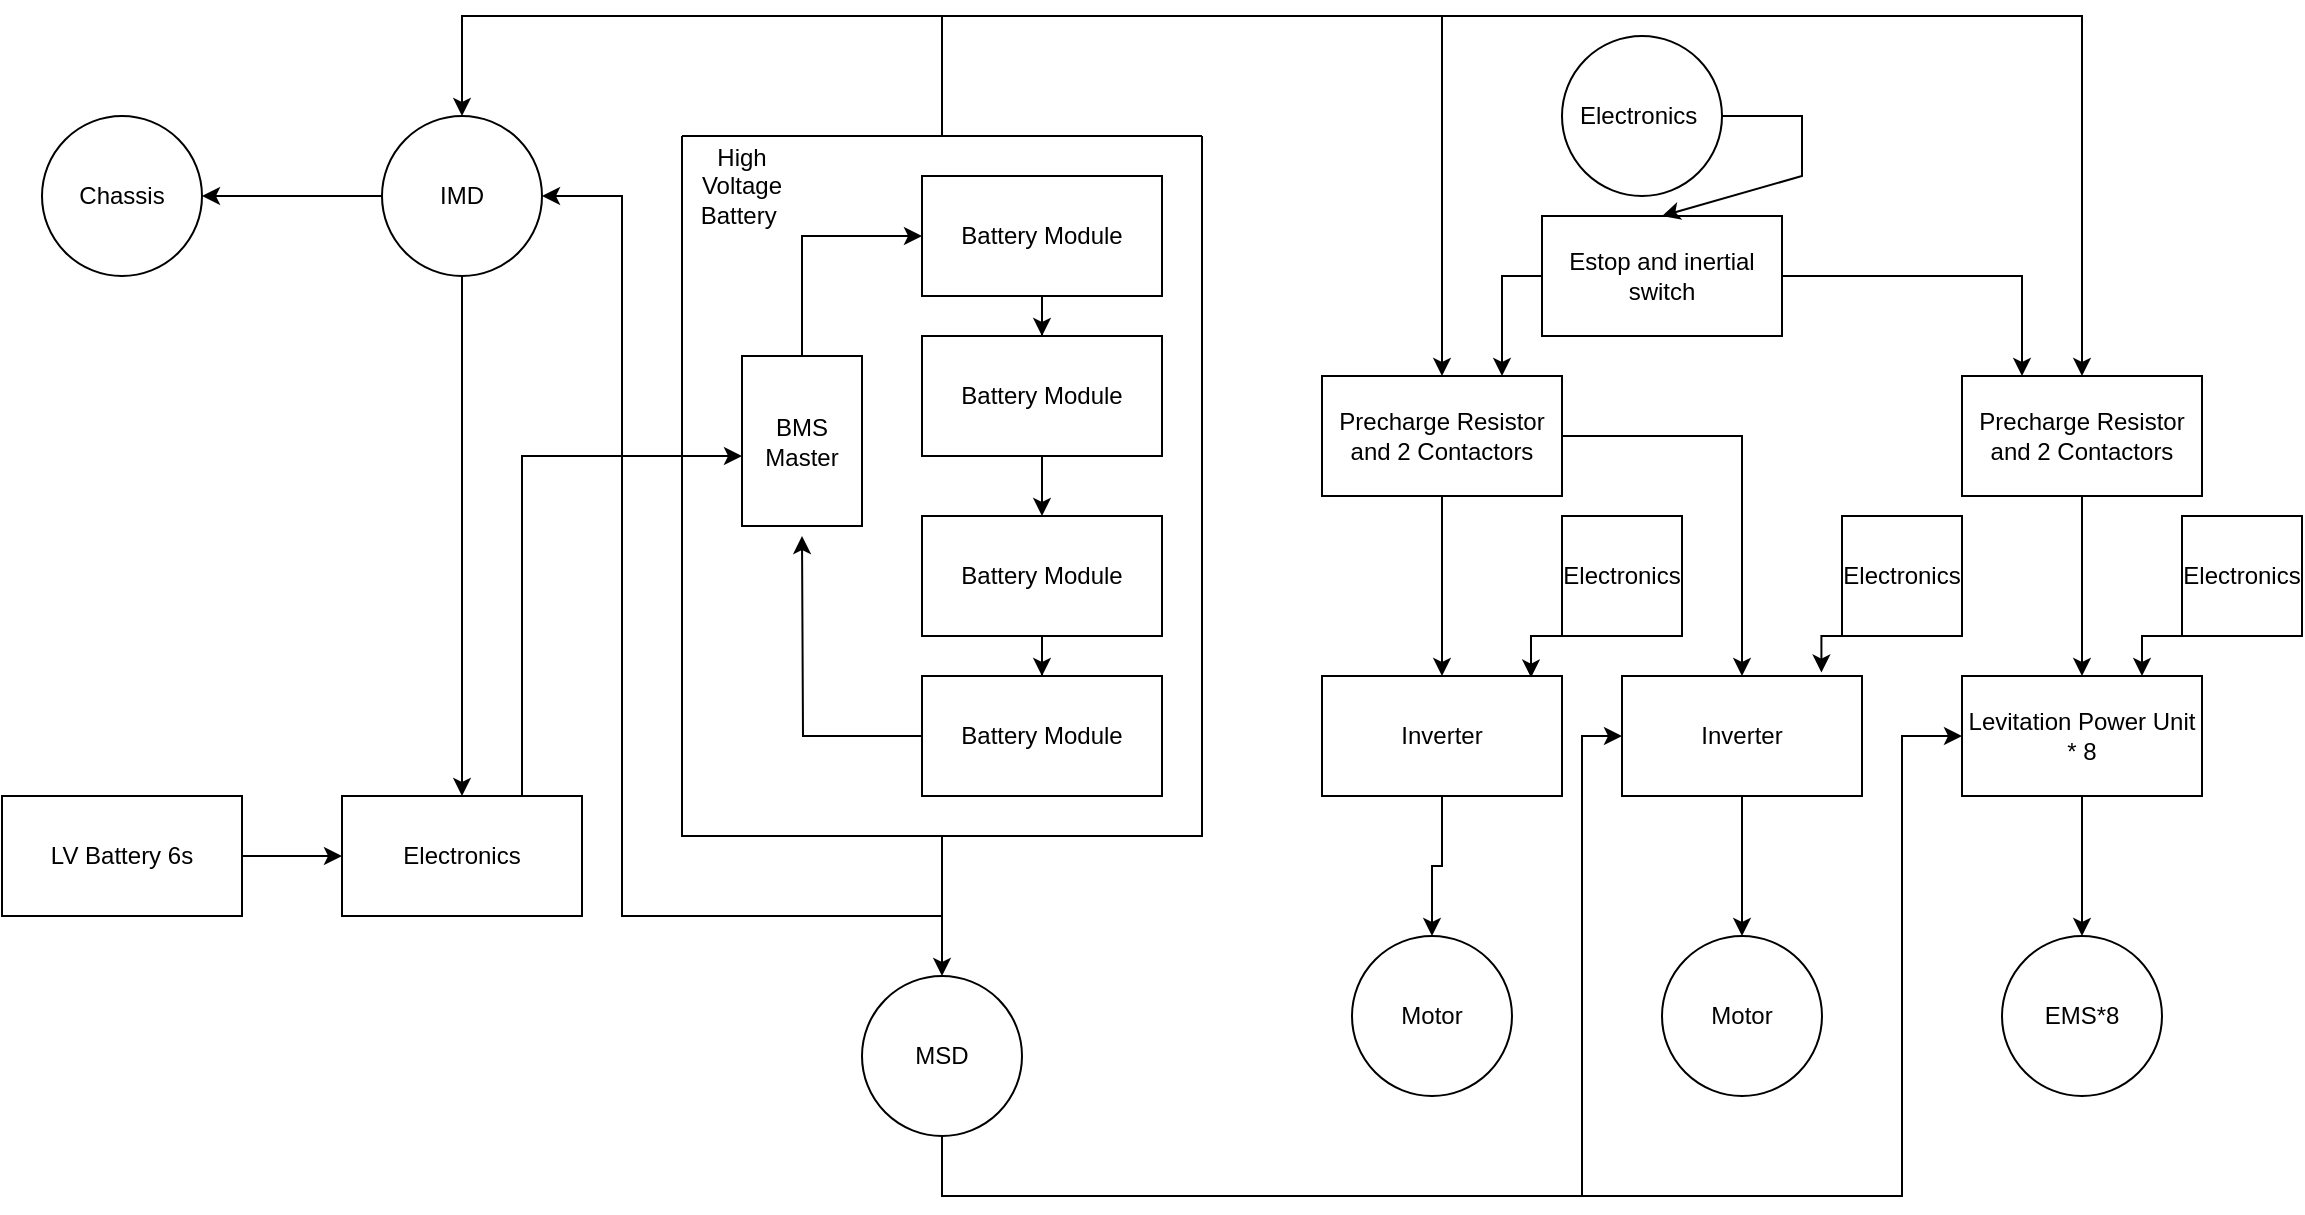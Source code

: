 <mxfile version="24.0.4" type="device">
  <diagram name="Page-1" id="uA9UaWxlDlIsP1pgWaFU">
    <mxGraphModel dx="2104" dy="687" grid="1" gridSize="10" guides="1" tooltips="1" connect="1" arrows="1" fold="1" page="1" pageScale="1" pageWidth="850" pageHeight="1100" math="0" shadow="0">
      <root>
        <mxCell id="0" />
        <mxCell id="1" parent="0" />
        <mxCell id="9MWjZrB16a_mNDR0kYxP-3" style="edgeStyle=orthogonalEdgeStyle;rounded=0;orthogonalLoop=1;jettySize=auto;html=1;exitX=0.5;exitY=1;exitDx=0;exitDy=0;entryX=0.5;entryY=0;entryDx=0;entryDy=0;" edge="1" parent="1" source="I1VDkAM80HxjSIb9_9jx-1" target="I1VDkAM80HxjSIb9_9jx-6">
          <mxGeometry relative="1" as="geometry" />
        </mxCell>
        <mxCell id="I1VDkAM80HxjSIb9_9jx-1" value="Battery Module" style="rounded=0;whiteSpace=wrap;html=1;" parent="1" vertex="1">
          <mxGeometry x="170" y="240" width="120" height="60" as="geometry" />
        </mxCell>
        <mxCell id="I1VDkAM80HxjSIb9_9jx-3" value="" style="edgeStyle=orthogonalEdgeStyle;rounded=0;orthogonalLoop=1;jettySize=auto;html=1;" parent="1" source="I1VDkAM80HxjSIb9_9jx-2" target="I1VDkAM80HxjSIb9_9jx-1" edge="1">
          <mxGeometry relative="1" as="geometry" />
        </mxCell>
        <mxCell id="I1VDkAM80HxjSIb9_9jx-2" value="Battery Module" style="rounded=0;whiteSpace=wrap;html=1;" parent="1" vertex="1">
          <mxGeometry x="170" y="160" width="120" height="60" as="geometry" />
        </mxCell>
        <mxCell id="I1VDkAM80HxjSIb9_9jx-9" value="" style="edgeStyle=orthogonalEdgeStyle;rounded=0;orthogonalLoop=1;jettySize=auto;html=1;" parent="1" source="I1VDkAM80HxjSIb9_9jx-6" target="I1VDkAM80HxjSIb9_9jx-8" edge="1">
          <mxGeometry relative="1" as="geometry" />
        </mxCell>
        <mxCell id="I1VDkAM80HxjSIb9_9jx-6" value="Battery Module" style="rounded=0;whiteSpace=wrap;html=1;" parent="1" vertex="1">
          <mxGeometry x="170" y="330" width="120" height="60" as="geometry" />
        </mxCell>
        <mxCell id="9MWjZrB16a_mNDR0kYxP-5" style="edgeStyle=orthogonalEdgeStyle;rounded=0;orthogonalLoop=1;jettySize=auto;html=1;exitX=0;exitY=0.5;exitDx=0;exitDy=0;" edge="1" parent="1" source="I1VDkAM80HxjSIb9_9jx-8">
          <mxGeometry relative="1" as="geometry">
            <mxPoint x="110" y="340" as="targetPoint" />
          </mxGeometry>
        </mxCell>
        <mxCell id="I1VDkAM80HxjSIb9_9jx-8" value="Battery Module" style="rounded=0;whiteSpace=wrap;html=1;" parent="1" vertex="1">
          <mxGeometry x="170" y="410" width="120" height="60" as="geometry" />
        </mxCell>
        <mxCell id="I1VDkAM80HxjSIb9_9jx-10" value="Precharge Resistor and 2 Contactors" style="rounded=0;whiteSpace=wrap;html=1;" parent="1" vertex="1">
          <mxGeometry x="370" y="260" width="120" height="60" as="geometry" />
        </mxCell>
        <mxCell id="I1VDkAM80HxjSIb9_9jx-11" value="" style="endArrow=classic;html=1;rounded=0;entryX=0.5;entryY=0;entryDx=0;entryDy=0;exitX=0.5;exitY=0;exitDx=0;exitDy=0;" parent="1" source="9MWjZrB16a_mNDR0kYxP-6" target="I1VDkAM80HxjSIb9_9jx-10" edge="1">
          <mxGeometry width="50" height="50" relative="1" as="geometry">
            <mxPoint x="410" y="450" as="sourcePoint" />
            <mxPoint x="460" y="400" as="targetPoint" />
            <Array as="points">
              <mxPoint x="180" y="80" />
              <mxPoint x="430" y="80" />
            </Array>
          </mxGeometry>
        </mxCell>
        <mxCell id="9MWjZrB16a_mNDR0kYxP-4" style="edgeStyle=orthogonalEdgeStyle;rounded=0;orthogonalLoop=1;jettySize=auto;html=1;exitX=0.5;exitY=0;exitDx=0;exitDy=0;entryX=0;entryY=0.5;entryDx=0;entryDy=0;" edge="1" parent="1" source="I1VDkAM80HxjSIb9_9jx-13" target="I1VDkAM80HxjSIb9_9jx-2">
          <mxGeometry relative="1" as="geometry" />
        </mxCell>
        <mxCell id="I1VDkAM80HxjSIb9_9jx-13" value="BMS Master" style="rounded=0;whiteSpace=wrap;html=1;" parent="1" vertex="1">
          <mxGeometry x="80" y="250" width="60" height="85" as="geometry" />
        </mxCell>
        <mxCell id="9MWjZrB16a_mNDR0kYxP-13" style="edgeStyle=orthogonalEdgeStyle;rounded=0;orthogonalLoop=1;jettySize=auto;html=1;exitX=0.75;exitY=0;exitDx=0;exitDy=0;entryX=0;entryY=0.5;entryDx=0;entryDy=0;" edge="1" parent="1">
          <mxGeometry relative="1" as="geometry">
            <mxPoint x="-30.0" y="477.52" as="sourcePoint" />
            <mxPoint x="80.0" y="300.02" as="targetPoint" />
            <Array as="points">
              <mxPoint x="-30" y="299.52" />
            </Array>
          </mxGeometry>
        </mxCell>
        <mxCell id="I1VDkAM80HxjSIb9_9jx-14" value="Electronics" style="rounded=0;whiteSpace=wrap;html=1;" parent="1" vertex="1">
          <mxGeometry x="-120" y="470" width="120" height="60" as="geometry" />
        </mxCell>
        <mxCell id="I1VDkAM80HxjSIb9_9jx-16" value="LV Battery 6s" style="rounded=0;whiteSpace=wrap;html=1;" parent="1" vertex="1">
          <mxGeometry x="-290" y="470" width="120" height="60" as="geometry" />
        </mxCell>
        <mxCell id="I1VDkAM80HxjSIb9_9jx-18" value="" style="endArrow=classic;html=1;rounded=0;entryX=0;entryY=0.5;entryDx=0;entryDy=0;exitX=1;exitY=0.5;exitDx=0;exitDy=0;" parent="1" source="I1VDkAM80HxjSIb9_9jx-16" target="I1VDkAM80HxjSIb9_9jx-14" edge="1">
          <mxGeometry width="50" height="50" relative="1" as="geometry">
            <mxPoint x="-190" y="500" as="sourcePoint" />
            <mxPoint x="460" y="420" as="targetPoint" />
            <Array as="points" />
          </mxGeometry>
        </mxCell>
        <mxCell id="ZxciiD-_5-U2KcQ3YICQ-10" value="" style="edgeStyle=orthogonalEdgeStyle;rounded=0;orthogonalLoop=1;jettySize=auto;html=1;" parent="1" source="I1VDkAM80HxjSIb9_9jx-20" target="ZxciiD-_5-U2KcQ3YICQ-9" edge="1">
          <mxGeometry relative="1" as="geometry" />
        </mxCell>
        <mxCell id="I1VDkAM80HxjSIb9_9jx-20" value="Inverter" style="rounded=0;whiteSpace=wrap;html=1;" parent="1" vertex="1">
          <mxGeometry x="370" y="410" width="120" height="60" as="geometry" />
        </mxCell>
        <mxCell id="I1VDkAM80HxjSIb9_9jx-22" value="" style="endArrow=classic;html=1;rounded=0;entryX=0.5;entryY=0;entryDx=0;entryDy=0;exitX=0.5;exitY=1;exitDx=0;exitDy=0;" parent="1" source="I1VDkAM80HxjSIb9_9jx-10" target="I1VDkAM80HxjSIb9_9jx-20" edge="1">
          <mxGeometry width="50" height="50" relative="1" as="geometry">
            <mxPoint x="350" y="450" as="sourcePoint" />
            <mxPoint x="400" y="400" as="targetPoint" />
          </mxGeometry>
        </mxCell>
        <mxCell id="I1VDkAM80HxjSIb9_9jx-23" value="Precharge Resistor and 2 Contactors" style="rounded=0;whiteSpace=wrap;html=1;" parent="1" vertex="1">
          <mxGeometry x="690" y="260" width="120" height="60" as="geometry" />
        </mxCell>
        <mxCell id="I1VDkAM80HxjSIb9_9jx-33" value="" style="edgeStyle=orthogonalEdgeStyle;rounded=0;orthogonalLoop=1;jettySize=auto;html=1;" parent="1" source="I1VDkAM80HxjSIb9_9jx-24" target="I1VDkAM80HxjSIb9_9jx-32" edge="1">
          <mxGeometry relative="1" as="geometry" />
        </mxCell>
        <mxCell id="I1VDkAM80HxjSIb9_9jx-24" value="Levitation Power Unit&lt;br&gt;* 8" style="rounded=0;whiteSpace=wrap;html=1;" parent="1" vertex="1">
          <mxGeometry x="690" y="410" width="120" height="60" as="geometry" />
        </mxCell>
        <mxCell id="I1VDkAM80HxjSIb9_9jx-25" value="" style="endArrow=classic;html=1;rounded=0;entryX=0.5;entryY=0;entryDx=0;entryDy=0;exitX=0.5;exitY=1;exitDx=0;exitDy=0;" parent="1" source="I1VDkAM80HxjSIb9_9jx-23" target="I1VDkAM80HxjSIb9_9jx-24" edge="1">
          <mxGeometry width="50" height="50" relative="1" as="geometry">
            <mxPoint x="670" y="450" as="sourcePoint" />
            <mxPoint x="720" y="400" as="targetPoint" />
          </mxGeometry>
        </mxCell>
        <mxCell id="I1VDkAM80HxjSIb9_9jx-35" value="" style="edgeStyle=orthogonalEdgeStyle;rounded=0;orthogonalLoop=1;jettySize=auto;html=1;" parent="1" source="I1VDkAM80HxjSIb9_9jx-27" target="I1VDkAM80HxjSIb9_9jx-34" edge="1">
          <mxGeometry relative="1" as="geometry" />
        </mxCell>
        <mxCell id="I1VDkAM80HxjSIb9_9jx-27" value="Inverter" style="rounded=0;whiteSpace=wrap;html=1;" parent="1" vertex="1">
          <mxGeometry x="520" y="410" width="120" height="60" as="geometry" />
        </mxCell>
        <mxCell id="I1VDkAM80HxjSIb9_9jx-28" value="" style="endArrow=classic;html=1;rounded=0;entryX=0.5;entryY=0;entryDx=0;entryDy=0;exitX=1;exitY=0.5;exitDx=0;exitDy=0;" parent="1" source="I1VDkAM80HxjSIb9_9jx-10" target="I1VDkAM80HxjSIb9_9jx-27" edge="1">
          <mxGeometry width="50" height="50" relative="1" as="geometry">
            <mxPoint x="580" y="320" as="sourcePoint" />
            <mxPoint x="550" y="400" as="targetPoint" />
            <Array as="points">
              <mxPoint x="580" y="290" />
            </Array>
          </mxGeometry>
        </mxCell>
        <mxCell id="I1VDkAM80HxjSIb9_9jx-30" value="" style="endArrow=classic;html=1;rounded=0;entryX=0.5;entryY=0;entryDx=0;entryDy=0;" parent="1" target="I1VDkAM80HxjSIb9_9jx-23" edge="1">
          <mxGeometry width="50" height="50" relative="1" as="geometry">
            <mxPoint x="430" y="80" as="sourcePoint" />
            <mxPoint x="400" y="390" as="targetPoint" />
            <Array as="points">
              <mxPoint x="750" y="80" />
            </Array>
          </mxGeometry>
        </mxCell>
        <mxCell id="I1VDkAM80HxjSIb9_9jx-31" value="" style="endArrow=classic;html=1;rounded=0;entryX=0;entryY=0.5;entryDx=0;entryDy=0;exitX=0.5;exitY=1;exitDx=0;exitDy=0;" parent="1" target="I1VDkAM80HxjSIb9_9jx-24" edge="1" source="9MWjZrB16a_mNDR0kYxP-8">
          <mxGeometry width="50" height="50" relative="1" as="geometry">
            <mxPoint x="180" y="670" as="sourcePoint" />
            <mxPoint x="400" y="430" as="targetPoint" />
            <Array as="points">
              <mxPoint x="180" y="670" />
              <mxPoint x="660" y="670" />
              <mxPoint x="660" y="440" />
            </Array>
          </mxGeometry>
        </mxCell>
        <mxCell id="I1VDkAM80HxjSIb9_9jx-32" value="EMS*8" style="ellipse;whiteSpace=wrap;html=1;rounded=0;" parent="1" vertex="1">
          <mxGeometry x="710" y="540" width="80" height="80" as="geometry" />
        </mxCell>
        <mxCell id="I1VDkAM80HxjSIb9_9jx-34" value="Motor" style="ellipse;whiteSpace=wrap;html=1;rounded=0;" parent="1" vertex="1">
          <mxGeometry x="540" y="540" width="80" height="80" as="geometry" />
        </mxCell>
        <mxCell id="I1VDkAM80HxjSIb9_9jx-37" value="" style="edgeStyle=orthogonalEdgeStyle;rounded=0;orthogonalLoop=1;jettySize=auto;html=1;" parent="1" source="I1VDkAM80HxjSIb9_9jx-36" target="I1VDkAM80HxjSIb9_9jx-14" edge="1">
          <mxGeometry relative="1" as="geometry" />
        </mxCell>
        <mxCell id="I1VDkAM80HxjSIb9_9jx-36" value="IMD" style="ellipse;whiteSpace=wrap;html=1;aspect=fixed;" parent="1" vertex="1">
          <mxGeometry x="-100" y="130" width="80" height="80" as="geometry" />
        </mxCell>
        <mxCell id="I1VDkAM80HxjSIb9_9jx-40" value="Chassis" style="ellipse;whiteSpace=wrap;html=1;aspect=fixed;" parent="1" vertex="1">
          <mxGeometry x="-270" y="130" width="80" height="80" as="geometry" />
        </mxCell>
        <mxCell id="I1VDkAM80HxjSIb9_9jx-41" value="" style="endArrow=classic;html=1;rounded=0;exitX=0;exitY=0.5;exitDx=0;exitDy=0;entryX=1;entryY=0.5;entryDx=0;entryDy=0;" parent="1" source="I1VDkAM80HxjSIb9_9jx-36" target="I1VDkAM80HxjSIb9_9jx-40" edge="1">
          <mxGeometry width="50" height="50" relative="1" as="geometry">
            <mxPoint x="130" y="360" as="sourcePoint" />
            <mxPoint x="180" y="310" as="targetPoint" />
          </mxGeometry>
        </mxCell>
        <mxCell id="ZxciiD-_5-U2KcQ3YICQ-3" style="edgeStyle=orthogonalEdgeStyle;rounded=0;orthogonalLoop=1;jettySize=auto;html=1;exitX=0;exitY=1;exitDx=0;exitDy=0;entryX=0.75;entryY=0;entryDx=0;entryDy=0;" parent="1" source="I1VDkAM80HxjSIb9_9jx-43" target="I1VDkAM80HxjSIb9_9jx-24" edge="1">
          <mxGeometry relative="1" as="geometry" />
        </mxCell>
        <mxCell id="I1VDkAM80HxjSIb9_9jx-43" value="Electronics" style="rounded=0;whiteSpace=wrap;html=1;" parent="1" vertex="1">
          <mxGeometry x="800" y="330" width="60" height="60" as="geometry" />
        </mxCell>
        <mxCell id="I1VDkAM80HxjSIb9_9jx-46" value="Electronics&amp;nbsp;" style="ellipse;whiteSpace=wrap;html=1;aspect=fixed;" parent="1" vertex="1">
          <mxGeometry x="490" y="90" width="80" height="80" as="geometry" />
        </mxCell>
        <mxCell id="I1VDkAM80HxjSIb9_9jx-47" value="Estop and inertial switch" style="rounded=0;whiteSpace=wrap;html=1;" parent="1" vertex="1">
          <mxGeometry x="480" y="180" width="120" height="60" as="geometry" />
        </mxCell>
        <mxCell id="I1VDkAM80HxjSIb9_9jx-48" value="" style="endArrow=classic;html=1;rounded=0;exitX=1;exitY=0.5;exitDx=0;exitDy=0;entryX=0.5;entryY=0;entryDx=0;entryDy=0;" parent="1" source="I1VDkAM80HxjSIb9_9jx-46" target="I1VDkAM80HxjSIb9_9jx-47" edge="1">
          <mxGeometry width="50" height="50" relative="1" as="geometry">
            <mxPoint x="440" y="370" as="sourcePoint" />
            <mxPoint x="490" y="320" as="targetPoint" />
            <Array as="points">
              <mxPoint x="610" y="130" />
              <mxPoint x="610" y="160" />
            </Array>
          </mxGeometry>
        </mxCell>
        <mxCell id="I1VDkAM80HxjSIb9_9jx-50" value="" style="endArrow=classic;html=1;rounded=0;exitX=0;exitY=0.5;exitDx=0;exitDy=0;entryX=0.75;entryY=0;entryDx=0;entryDy=0;" parent="1" source="I1VDkAM80HxjSIb9_9jx-47" target="I1VDkAM80HxjSIb9_9jx-10" edge="1">
          <mxGeometry width="50" height="50" relative="1" as="geometry">
            <mxPoint x="440" y="370" as="sourcePoint" />
            <mxPoint x="490" y="320" as="targetPoint" />
            <Array as="points">
              <mxPoint x="460" y="210" />
            </Array>
          </mxGeometry>
        </mxCell>
        <mxCell id="I1VDkAM80HxjSIb9_9jx-52" value="" style="endArrow=classic;html=1;rounded=0;exitX=1;exitY=0.5;exitDx=0;exitDy=0;entryX=0.25;entryY=0;entryDx=0;entryDy=0;" parent="1" source="I1VDkAM80HxjSIb9_9jx-47" target="I1VDkAM80HxjSIb9_9jx-23" edge="1">
          <mxGeometry width="50" height="50" relative="1" as="geometry">
            <mxPoint x="440" y="370" as="sourcePoint" />
            <mxPoint x="490" y="320" as="targetPoint" />
            <Array as="points">
              <mxPoint x="720" y="210" />
            </Array>
          </mxGeometry>
        </mxCell>
        <mxCell id="ZxciiD-_5-U2KcQ3YICQ-5" style="edgeStyle=orthogonalEdgeStyle;rounded=0;orthogonalLoop=1;jettySize=auto;html=1;exitX=0;exitY=1;exitDx=0;exitDy=0;entryX=0.831;entryY=-0.029;entryDx=0;entryDy=0;entryPerimeter=0;" parent="1" source="ZxciiD-_5-U2KcQ3YICQ-4" target="I1VDkAM80HxjSIb9_9jx-27" edge="1">
          <mxGeometry relative="1" as="geometry" />
        </mxCell>
        <mxCell id="ZxciiD-_5-U2KcQ3YICQ-4" value="Electronics" style="rounded=0;whiteSpace=wrap;html=1;" parent="1" vertex="1">
          <mxGeometry x="630" y="330" width="60" height="60" as="geometry" />
        </mxCell>
        <mxCell id="ZxciiD-_5-U2KcQ3YICQ-7" style="edgeStyle=orthogonalEdgeStyle;rounded=0;orthogonalLoop=1;jettySize=auto;html=1;exitX=0;exitY=1;exitDx=0;exitDy=0;entryX=0.871;entryY=0.013;entryDx=0;entryDy=0;entryPerimeter=0;" parent="1" source="ZxciiD-_5-U2KcQ3YICQ-6" target="I1VDkAM80HxjSIb9_9jx-20" edge="1">
          <mxGeometry relative="1" as="geometry" />
        </mxCell>
        <mxCell id="ZxciiD-_5-U2KcQ3YICQ-6" value="Electronics" style="rounded=0;whiteSpace=wrap;html=1;" parent="1" vertex="1">
          <mxGeometry x="490" y="330" width="60" height="60" as="geometry" />
        </mxCell>
        <mxCell id="ZxciiD-_5-U2KcQ3YICQ-8" value="" style="endArrow=classic;html=1;rounded=0;entryX=0;entryY=0.5;entryDx=0;entryDy=0;" parent="1" target="I1VDkAM80HxjSIb9_9jx-27" edge="1">
          <mxGeometry width="50" height="50" relative="1" as="geometry">
            <mxPoint x="500" y="670" as="sourcePoint" />
            <mxPoint x="570" y="460" as="targetPoint" />
            <Array as="points">
              <mxPoint x="500" y="440" />
            </Array>
          </mxGeometry>
        </mxCell>
        <mxCell id="ZxciiD-_5-U2KcQ3YICQ-9" value="Motor" style="ellipse;whiteSpace=wrap;html=1;rounded=0;" parent="1" vertex="1">
          <mxGeometry x="385" y="540" width="80" height="80" as="geometry" />
        </mxCell>
        <mxCell id="9MWjZrB16a_mNDR0kYxP-9" value="" style="edgeStyle=orthogonalEdgeStyle;rounded=0;orthogonalLoop=1;jettySize=auto;html=1;" edge="1" parent="1" source="9MWjZrB16a_mNDR0kYxP-6" target="9MWjZrB16a_mNDR0kYxP-8">
          <mxGeometry relative="1" as="geometry" />
        </mxCell>
        <mxCell id="9MWjZrB16a_mNDR0kYxP-11" style="edgeStyle=orthogonalEdgeStyle;rounded=0;orthogonalLoop=1;jettySize=auto;html=1;exitX=0.5;exitY=0;exitDx=0;exitDy=0;entryX=0.5;entryY=0;entryDx=0;entryDy=0;" edge="1" parent="1" source="9MWjZrB16a_mNDR0kYxP-6" target="I1VDkAM80HxjSIb9_9jx-36">
          <mxGeometry relative="1" as="geometry">
            <Array as="points">
              <mxPoint x="180" y="80" />
              <mxPoint x="-60" y="80" />
            </Array>
          </mxGeometry>
        </mxCell>
        <mxCell id="9MWjZrB16a_mNDR0kYxP-12" style="edgeStyle=orthogonalEdgeStyle;rounded=0;orthogonalLoop=1;jettySize=auto;html=1;entryX=1;entryY=0.5;entryDx=0;entryDy=0;exitX=0.5;exitY=1;exitDx=0;exitDy=0;" edge="1" parent="1" source="9MWjZrB16a_mNDR0kYxP-6" target="I1VDkAM80HxjSIb9_9jx-36">
          <mxGeometry relative="1" as="geometry">
            <Array as="points">
              <mxPoint x="180" y="530" />
              <mxPoint x="20" y="530" />
              <mxPoint x="20" y="170" />
            </Array>
          </mxGeometry>
        </mxCell>
        <mxCell id="9MWjZrB16a_mNDR0kYxP-6" value="" style="swimlane;startSize=0;" vertex="1" parent="1">
          <mxGeometry x="50" y="140" width="260" height="350" as="geometry" />
        </mxCell>
        <mxCell id="9MWjZrB16a_mNDR0kYxP-7" value="High Voltage Battery&amp;nbsp;" style="text;html=1;align=center;verticalAlign=middle;whiteSpace=wrap;rounded=0;" vertex="1" parent="9MWjZrB16a_mNDR0kYxP-6">
          <mxGeometry y="10" width="60" height="30" as="geometry" />
        </mxCell>
        <mxCell id="9MWjZrB16a_mNDR0kYxP-8" value="MSD" style="ellipse;whiteSpace=wrap;html=1;aspect=fixed;" vertex="1" parent="1">
          <mxGeometry x="140" y="560" width="80" height="80" as="geometry" />
        </mxCell>
      </root>
    </mxGraphModel>
  </diagram>
</mxfile>
